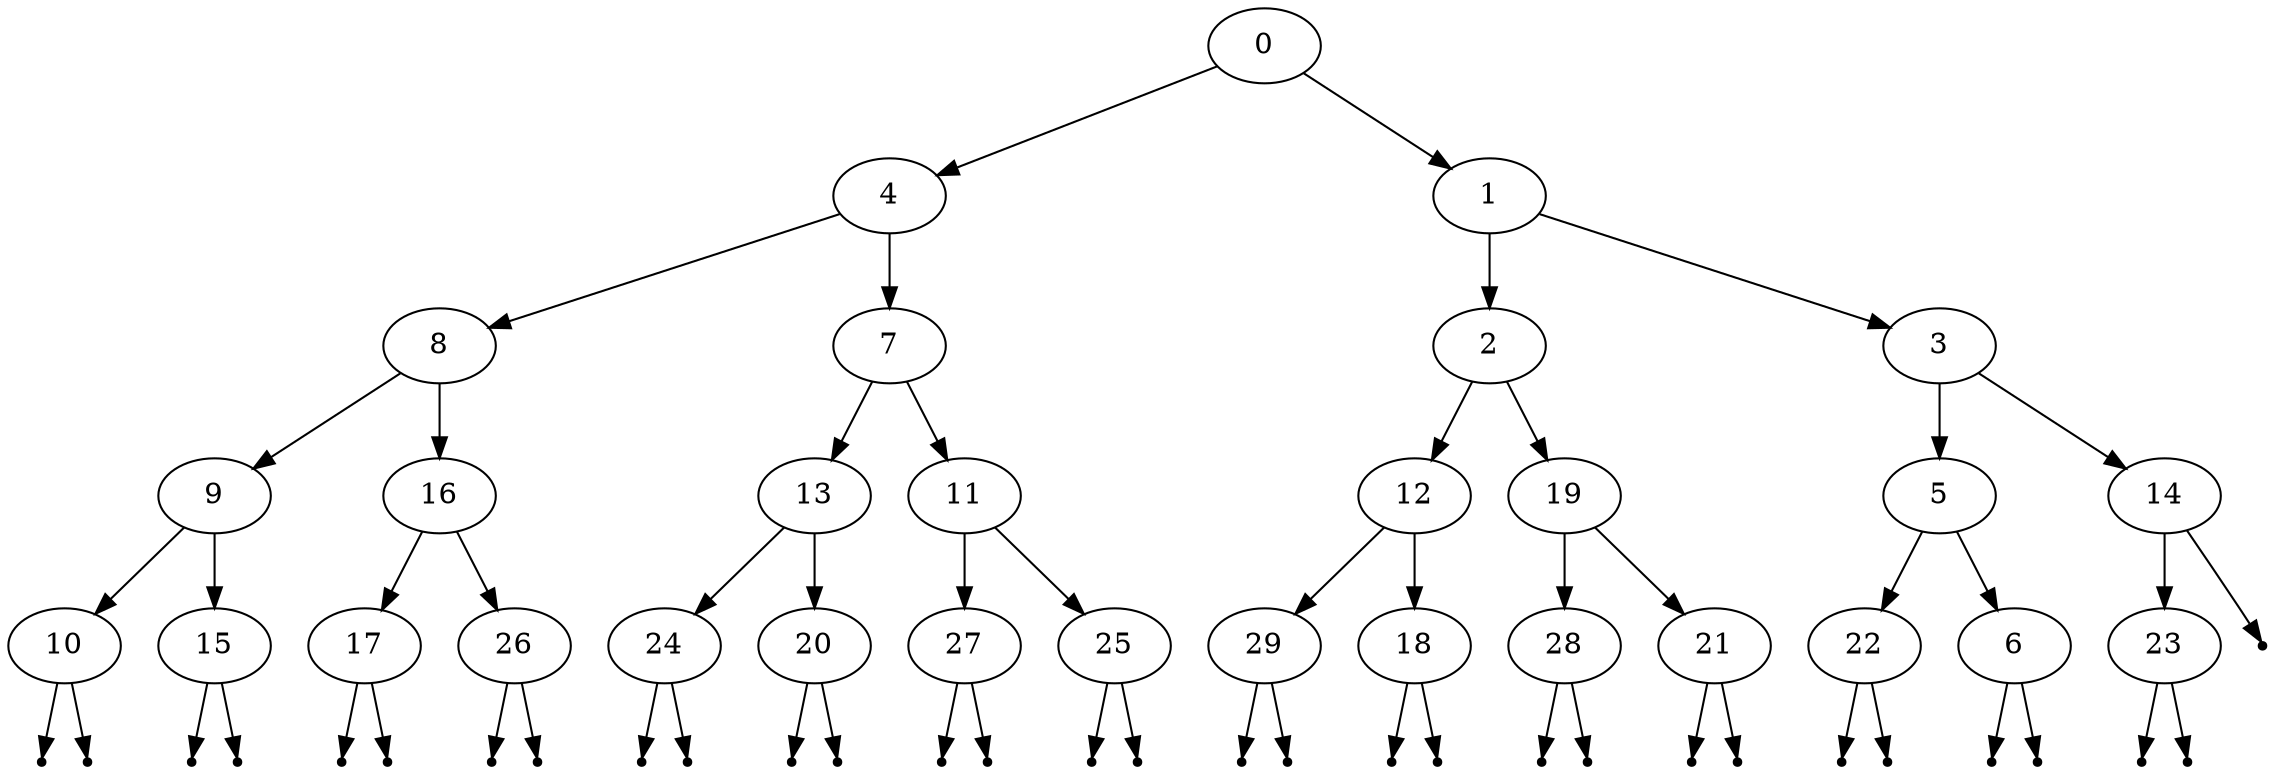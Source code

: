 digraph {
graph [ordering="out"];
Node0 [label=0];
Node1 [label=4];
Node0 -> Node1;
Node2 [label=1];
Node0 -> Node2;
Node3 [label=8];
Node1 -> Node3;
Node4 [label=7];
Node1 -> Node4;
Node5 [label=2];
Node2 -> Node5;
Node6 [label=3];
Node2 -> Node6;
Node7 [label=9];
Node3 -> Node7;
Node8 [label=16];
Node3 -> Node8;
Node9 [label=13];
Node4 -> Node9;
Node10 [label=11];
Node4 -> Node10;
Node11 [label=12];
Node5 -> Node11;
Node12 [label=19];
Node5 -> Node12;
Node13 [label=5];
Node6 -> Node13;
Node14 [label=14];
Node6 -> Node14;
Node15 [label=10];
Node7 -> Node15;
Node16 [label=15];
Node7 -> Node16;
Node17 [label=17];
Node8 -> Node17;
Node18 [label=26];
Node8 -> Node18;
Node19 [label=24];
Node9 -> Node19;
Node20 [label=20];
Node9 -> Node20;
Node21 [label=27];
Node10 -> Node21;
Node22 [label=25];
Node10 -> Node22;
Node23 [label=29];
Node11 -> Node23;
Node24 [label=18];
Node11 -> Node24;
Node25 [label=28];
Node12 -> Node25;
Node26 [label=21];
Node12 -> Node26;
Node27 [label=22];
Node13 -> Node27;
Node28 [label=6];
Node13 -> Node28;
Node29 [label=23];
Node14 -> Node29;
Null0 [shape=point];
Node14 -> Null0;
Null1 [shape=point];
Node15 -> Null1;
Null2 [shape=point];
Node15 -> Null2;
Null3 [shape=point];
Node16 -> Null3;
Null4 [shape=point];
Node16 -> Null4;
Null5 [shape=point];
Node17 -> Null5;
Null6 [shape=point];
Node17 -> Null6;
Null7 [shape=point];
Node18 -> Null7;
Null8 [shape=point];
Node18 -> Null8;
Null9 [shape=point];
Node19 -> Null9;
Null10 [shape=point];
Node19 -> Null10;
Null11 [shape=point];
Node20 -> Null11;
Null12 [shape=point];
Node20 -> Null12;
Null13 [shape=point];
Node21 -> Null13;
Null14 [shape=point];
Node21 -> Null14;
Null15 [shape=point];
Node22 -> Null15;
Null16 [shape=point];
Node22 -> Null16;
Null17 [shape=point];
Node23 -> Null17;
Null18 [shape=point];
Node23 -> Null18;
Null19 [shape=point];
Node24 -> Null19;
Null20 [shape=point];
Node24 -> Null20;
Null21 [shape=point];
Node25 -> Null21;
Null22 [shape=point];
Node25 -> Null22;
Null23 [shape=point];
Node26 -> Null23;
Null24 [shape=point];
Node26 -> Null24;
Null25 [shape=point];
Node27 -> Null25;
Null26 [shape=point];
Node27 -> Null26;
Null27 [shape=point];
Node28 -> Null27;
Null28 [shape=point];
Node28 -> Null28;
Null29 [shape=point];
Node29 -> Null29;
Null30 [shape=point];
Node29 -> Null30;
}